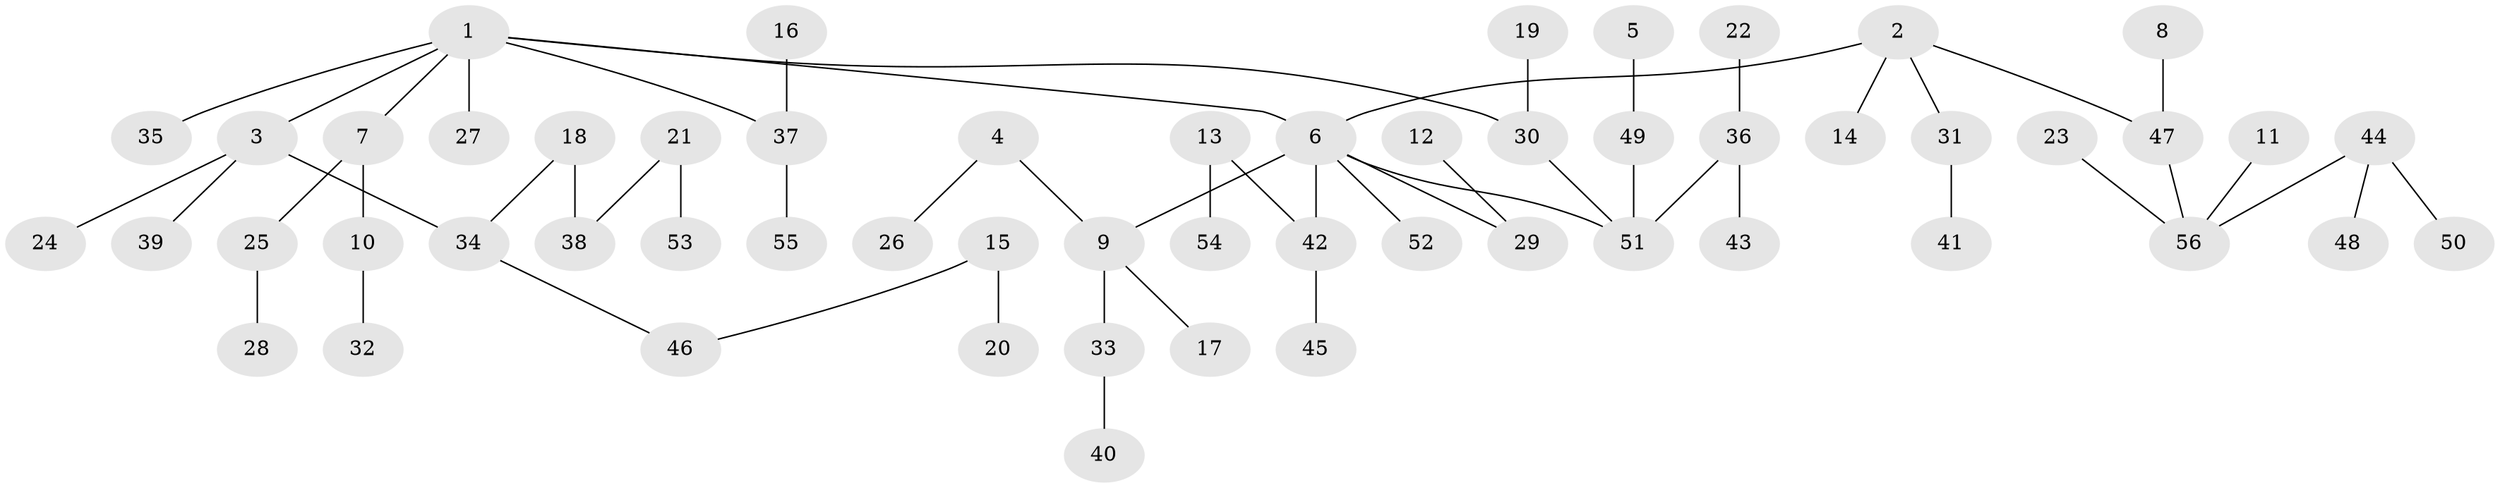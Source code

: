 // original degree distribution, {4: 0.09009009009009009, 5: 0.036036036036036036, 7: 0.009009009009009009, 6: 0.009009009009009009, 3: 0.11711711711711711, 2: 0.25225225225225223, 1: 0.4864864864864865}
// Generated by graph-tools (version 1.1) at 2025/01/03/09/25 03:01:01]
// undirected, 56 vertices, 56 edges
graph export_dot {
graph [start="1"]
  node [color=gray90,style=filled];
  1;
  2;
  3;
  4;
  5;
  6;
  7;
  8;
  9;
  10;
  11;
  12;
  13;
  14;
  15;
  16;
  17;
  18;
  19;
  20;
  21;
  22;
  23;
  24;
  25;
  26;
  27;
  28;
  29;
  30;
  31;
  32;
  33;
  34;
  35;
  36;
  37;
  38;
  39;
  40;
  41;
  42;
  43;
  44;
  45;
  46;
  47;
  48;
  49;
  50;
  51;
  52;
  53;
  54;
  55;
  56;
  1 -- 3 [weight=1.0];
  1 -- 6 [weight=1.0];
  1 -- 7 [weight=1.0];
  1 -- 27 [weight=1.0];
  1 -- 30 [weight=1.0];
  1 -- 35 [weight=1.0];
  1 -- 37 [weight=1.0];
  2 -- 6 [weight=1.0];
  2 -- 14 [weight=1.0];
  2 -- 31 [weight=1.0];
  2 -- 47 [weight=1.0];
  3 -- 24 [weight=1.0];
  3 -- 34 [weight=1.0];
  3 -- 39 [weight=1.0];
  4 -- 9 [weight=1.0];
  4 -- 26 [weight=1.0];
  5 -- 49 [weight=1.0];
  6 -- 9 [weight=1.0];
  6 -- 29 [weight=1.0];
  6 -- 42 [weight=1.0];
  6 -- 51 [weight=1.0];
  6 -- 52 [weight=1.0];
  7 -- 10 [weight=1.0];
  7 -- 25 [weight=1.0];
  8 -- 47 [weight=1.0];
  9 -- 17 [weight=1.0];
  9 -- 33 [weight=1.0];
  10 -- 32 [weight=1.0];
  11 -- 56 [weight=1.0];
  12 -- 29 [weight=1.0];
  13 -- 42 [weight=1.0];
  13 -- 54 [weight=1.0];
  15 -- 20 [weight=1.0];
  15 -- 46 [weight=1.0];
  16 -- 37 [weight=1.0];
  18 -- 34 [weight=1.0];
  18 -- 38 [weight=1.0];
  19 -- 30 [weight=1.0];
  21 -- 38 [weight=1.0];
  21 -- 53 [weight=1.0];
  22 -- 36 [weight=1.0];
  23 -- 56 [weight=1.0];
  25 -- 28 [weight=1.0];
  30 -- 51 [weight=1.0];
  31 -- 41 [weight=1.0];
  33 -- 40 [weight=1.0];
  34 -- 46 [weight=1.0];
  36 -- 43 [weight=1.0];
  36 -- 51 [weight=1.0];
  37 -- 55 [weight=1.0];
  42 -- 45 [weight=1.0];
  44 -- 48 [weight=1.0];
  44 -- 50 [weight=1.0];
  44 -- 56 [weight=1.0];
  47 -- 56 [weight=1.0];
  49 -- 51 [weight=1.0];
}
